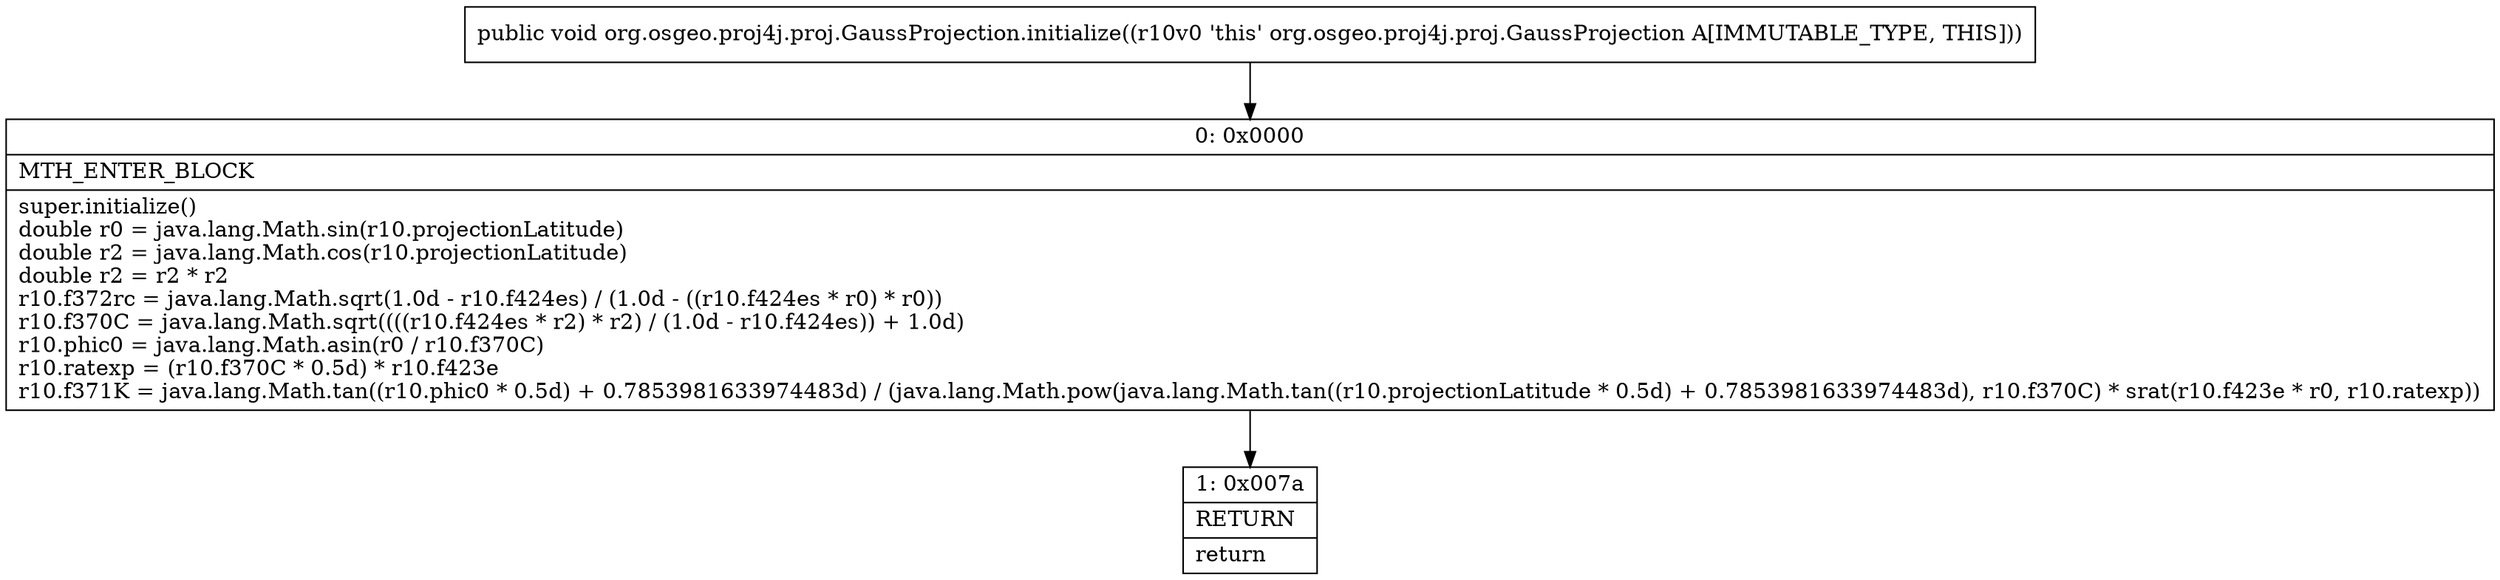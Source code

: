 digraph "CFG fororg.osgeo.proj4j.proj.GaussProjection.initialize()V" {
Node_0 [shape=record,label="{0\:\ 0x0000|MTH_ENTER_BLOCK\l|super.initialize()\ldouble r0 = java.lang.Math.sin(r10.projectionLatitude)\ldouble r2 = java.lang.Math.cos(r10.projectionLatitude)\ldouble r2 = r2 * r2\lr10.f372rc = java.lang.Math.sqrt(1.0d \- r10.f424es) \/ (1.0d \- ((r10.f424es * r0) * r0))\lr10.f370C = java.lang.Math.sqrt((((r10.f424es * r2) * r2) \/ (1.0d \- r10.f424es)) + 1.0d)\lr10.phic0 = java.lang.Math.asin(r0 \/ r10.f370C)\lr10.ratexp = (r10.f370C * 0.5d) * r10.f423e\lr10.f371K = java.lang.Math.tan((r10.phic0 * 0.5d) + 0.7853981633974483d) \/ (java.lang.Math.pow(java.lang.Math.tan((r10.projectionLatitude * 0.5d) + 0.7853981633974483d), r10.f370C) * srat(r10.f423e * r0, r10.ratexp))\l}"];
Node_1 [shape=record,label="{1\:\ 0x007a|RETURN\l|return\l}"];
MethodNode[shape=record,label="{public void org.osgeo.proj4j.proj.GaussProjection.initialize((r10v0 'this' org.osgeo.proj4j.proj.GaussProjection A[IMMUTABLE_TYPE, THIS])) }"];
MethodNode -> Node_0;
Node_0 -> Node_1;
}

